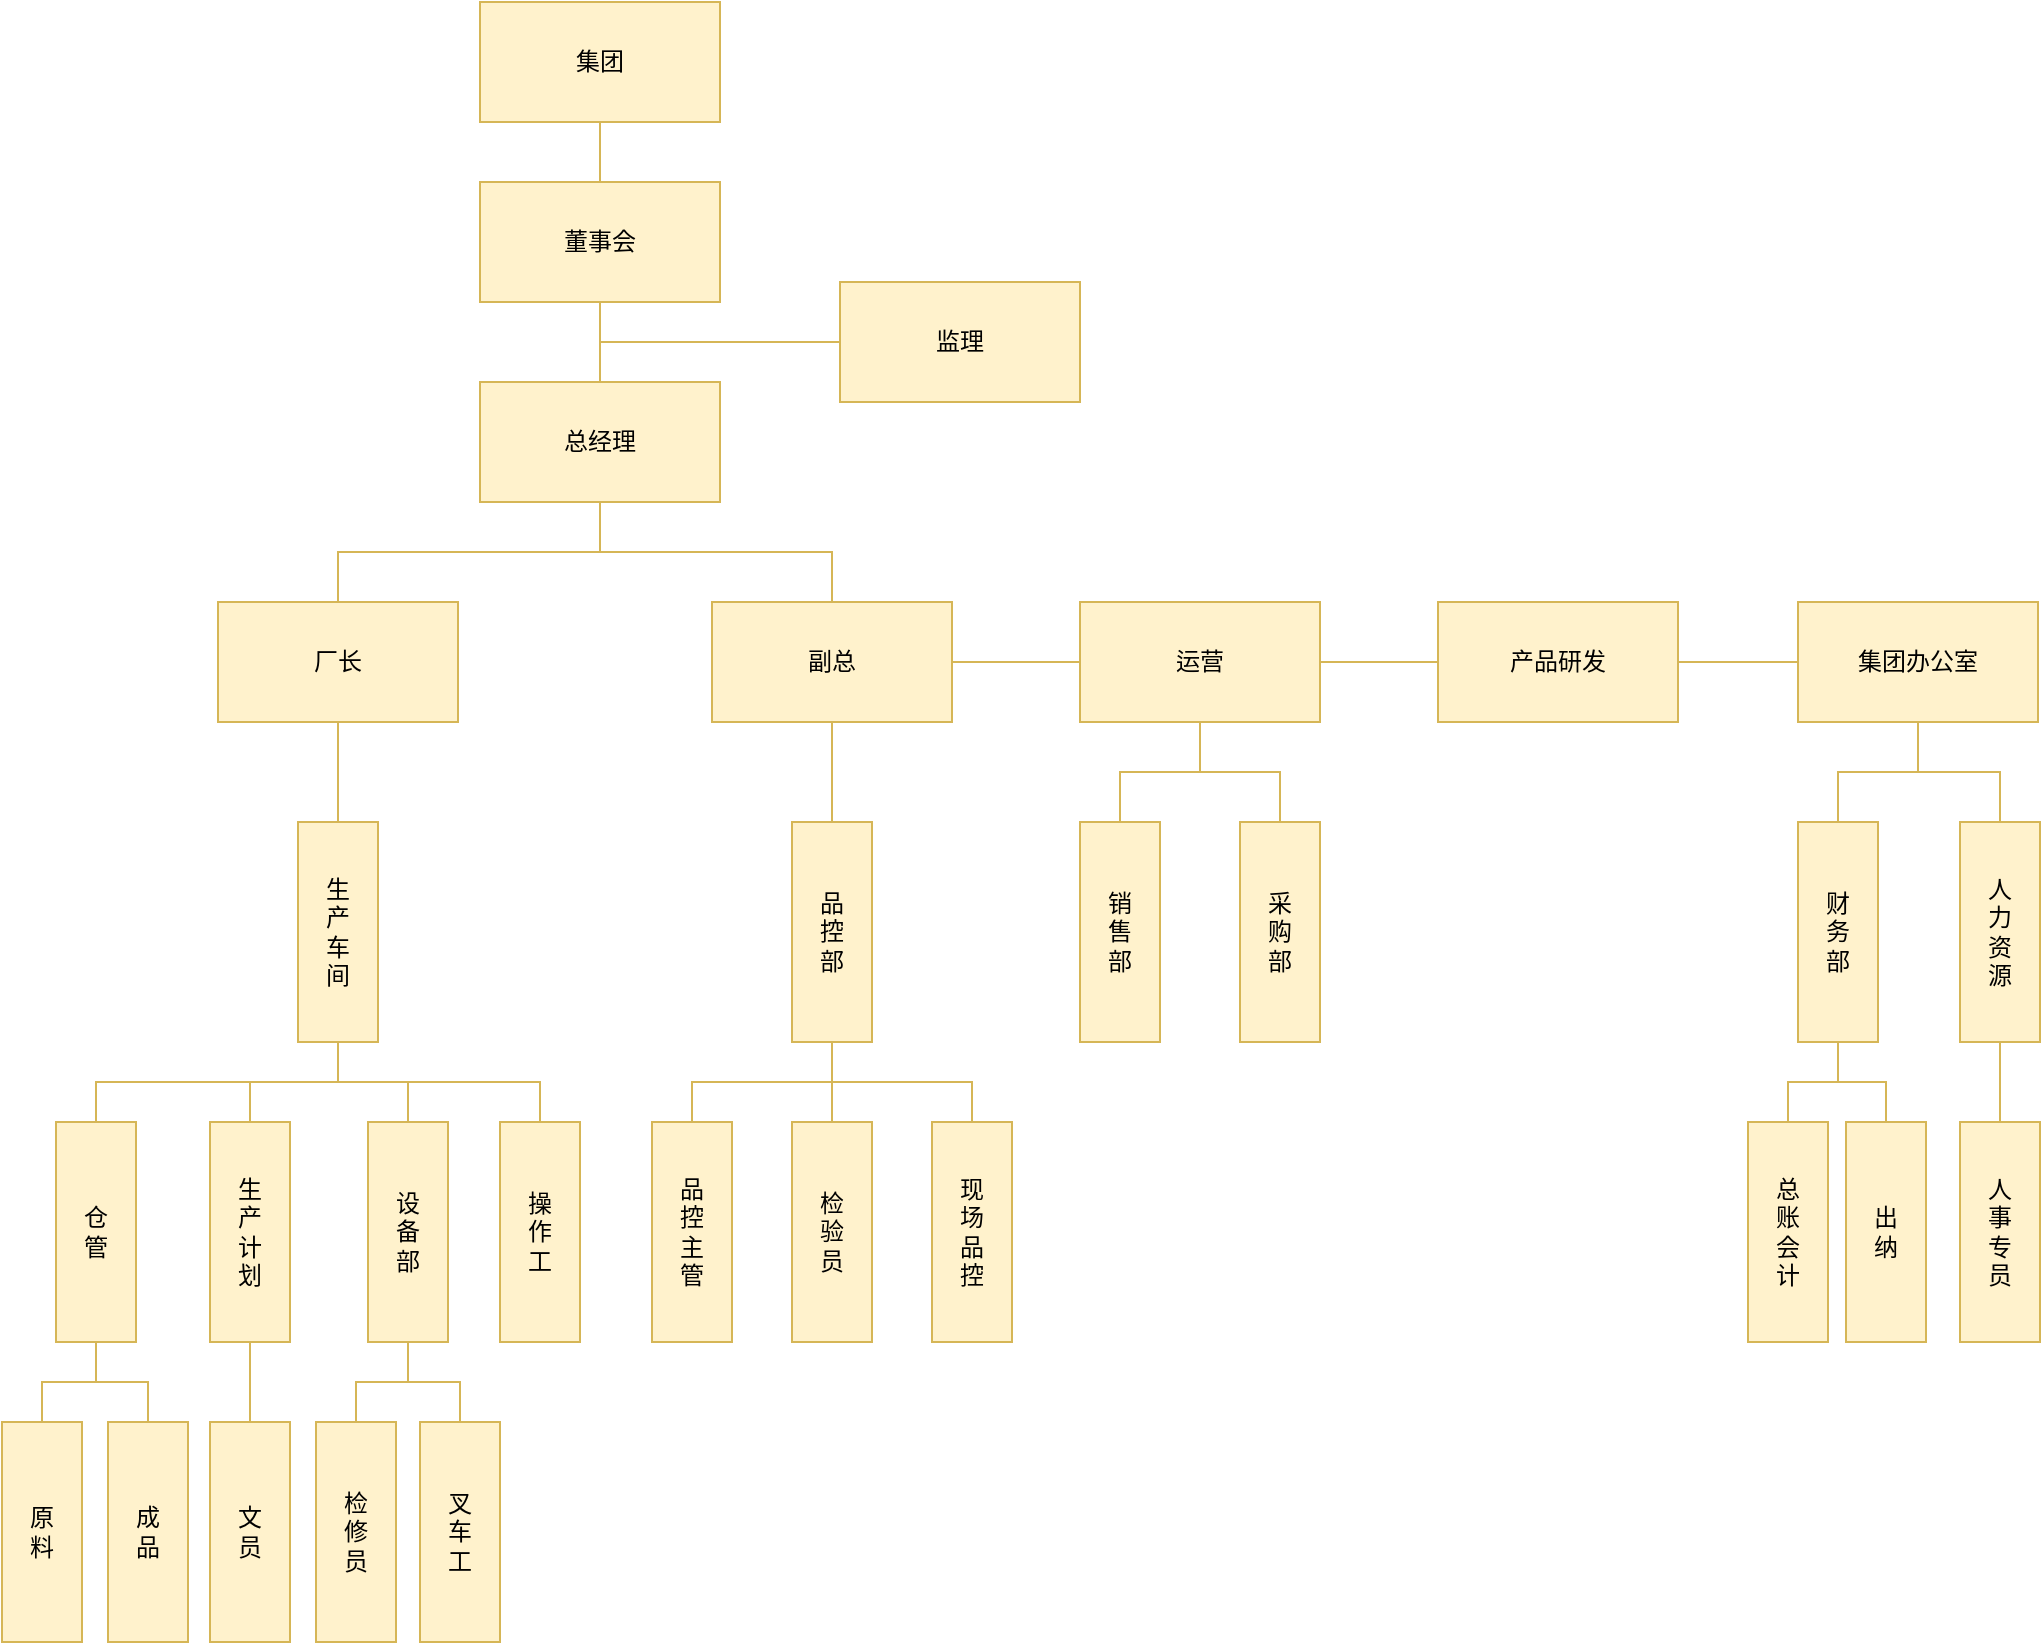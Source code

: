 <mxfile version="20.8.23" type="github">
  <diagram name="第 1 页" id="sqQpHCvgctDliyLKy5rX">
    <mxGraphModel dx="1853" dy="1860" grid="1" gridSize="10" guides="1" tooltips="1" connect="1" arrows="1" fold="1" page="1" pageScale="1" pageWidth="827" pageHeight="1169" math="0" shadow="0">
      <root>
        <mxCell id="0" />
        <mxCell id="1" parent="0" />
        <mxCell id="9nBWldFxYlAShyo2GWVR-32" style="edgeStyle=orthogonalEdgeStyle;rounded=0;orthogonalLoop=1;jettySize=auto;html=1;exitX=0.5;exitY=1;exitDx=0;exitDy=0;fillColor=#fff2cc;strokeColor=#d6b656;endArrow=none;endFill=0;" parent="1" source="nhXdP52gZIE5fKBT5u8z-1" target="G_AN2CLC8beRacx5l1sC-1" edge="1">
          <mxGeometry relative="1" as="geometry" />
        </mxCell>
        <mxCell id="nhXdP52gZIE5fKBT5u8z-1" value="总经理" style="rounded=0;whiteSpace=wrap;html=1;fillColor=#fff2cc;strokeColor=#d6b656;" parent="1" vertex="1">
          <mxGeometry x="233" y="80" width="120" height="60" as="geometry" />
        </mxCell>
        <mxCell id="G_AN2CLC8beRacx5l1sC-3" value="" style="edgeStyle=orthogonalEdgeStyle;rounded=0;orthogonalLoop=1;jettySize=auto;html=1;fillColor=#fff2cc;strokeColor=#d6b656;endArrow=none;endFill=0;startArrow=none;" parent="1" source="ilIW_ljpT0uhWPrlmf1J-7" target="G_AN2CLC8beRacx5l1sC-2" edge="1">
          <mxGeometry relative="1" as="geometry" />
        </mxCell>
        <mxCell id="9nBWldFxYlAShyo2GWVR-15" style="edgeStyle=orthogonalEdgeStyle;rounded=0;orthogonalLoop=1;jettySize=auto;html=1;exitX=0.5;exitY=1;exitDx=0;exitDy=0;entryX=0.5;entryY=0;entryDx=0;entryDy=0;fillColor=#fff2cc;strokeColor=#d6b656;endArrow=none;endFill=0;" parent="1" source="ilIW_ljpT0uhWPrlmf1J-7" target="9nBWldFxYlAShyo2GWVR-13" edge="1">
          <mxGeometry relative="1" as="geometry" />
        </mxCell>
        <mxCell id="G_AN2CLC8beRacx5l1sC-1" value="厂长" style="rounded=0;whiteSpace=wrap;html=1;fillColor=#fff2cc;strokeColor=#d6b656;" parent="1" vertex="1">
          <mxGeometry x="102" y="190" width="120" height="60" as="geometry" />
        </mxCell>
        <mxCell id="9nBWldFxYlAShyo2GWVR-3" value="" style="edgeStyle=orthogonalEdgeStyle;rounded=0;orthogonalLoop=1;jettySize=auto;html=1;fillColor=#fff2cc;strokeColor=#d6b656;endArrow=none;endFill=0;" parent="1" source="G_AN2CLC8beRacx5l1sC-2" target="9nBWldFxYlAShyo2GWVR-2" edge="1">
          <mxGeometry relative="1" as="geometry" />
        </mxCell>
        <mxCell id="9nBWldFxYlAShyo2GWVR-56" style="edgeStyle=orthogonalEdgeStyle;rounded=0;orthogonalLoop=1;jettySize=auto;html=1;exitX=0.5;exitY=1;exitDx=0;exitDy=0;entryX=0.5;entryY=0;entryDx=0;entryDy=0;endArrow=none;endFill=0;fillColor=#fff2cc;strokeColor=#d6b656;" parent="1" source="G_AN2CLC8beRacx5l1sC-2" target="9nBWldFxYlAShyo2GWVR-6" edge="1">
          <mxGeometry relative="1" as="geometry" />
        </mxCell>
        <mxCell id="G_AN2CLC8beRacx5l1sC-2" value="运营" style="rounded=0;whiteSpace=wrap;html=1;fillColor=#fff2cc;strokeColor=#d6b656;" parent="1" vertex="1">
          <mxGeometry x="533" y="190" width="120" height="60" as="geometry" />
        </mxCell>
        <mxCell id="9nBWldFxYlAShyo2GWVR-22" value="" style="edgeStyle=orthogonalEdgeStyle;rounded=0;orthogonalLoop=1;jettySize=auto;html=1;fillColor=#fff2cc;strokeColor=#d6b656;endArrow=none;endFill=0;" parent="1" source="9nBWldFxYlAShyo2GWVR-1" target="nhXdP52gZIE5fKBT5u8z-1" edge="1">
          <mxGeometry relative="1" as="geometry" />
        </mxCell>
        <mxCell id="9nBWldFxYlAShyo2GWVR-1" value="董事会" style="rounded=0;whiteSpace=wrap;html=1;fillColor=#fff2cc;strokeColor=#d6b656;" parent="1" vertex="1">
          <mxGeometry x="233" y="-20" width="120" height="60" as="geometry" />
        </mxCell>
        <mxCell id="9nBWldFxYlAShyo2GWVR-5" value="" style="edgeStyle=orthogonalEdgeStyle;rounded=0;orthogonalLoop=1;jettySize=auto;html=1;fillColor=#fff2cc;strokeColor=#d6b656;endArrow=none;endFill=0;" parent="1" source="9nBWldFxYlAShyo2GWVR-2" target="9nBWldFxYlAShyo2GWVR-4" edge="1">
          <mxGeometry relative="1" as="geometry" />
        </mxCell>
        <mxCell id="9nBWldFxYlAShyo2GWVR-2" value="产品研发" style="rounded=0;whiteSpace=wrap;html=1;fillColor=#fff2cc;strokeColor=#d6b656;" parent="1" vertex="1">
          <mxGeometry x="712" y="190" width="120" height="60" as="geometry" />
        </mxCell>
        <mxCell id="9nBWldFxYlAShyo2GWVR-33" style="edgeStyle=orthogonalEdgeStyle;rounded=0;orthogonalLoop=1;jettySize=auto;html=1;exitX=0.5;exitY=1;exitDx=0;exitDy=0;entryX=0.5;entryY=0;entryDx=0;entryDy=0;fillColor=#fff2cc;strokeColor=#d6b656;endArrow=none;endFill=0;" parent="1" source="9nBWldFxYlAShyo2GWVR-4" target="9nBWldFxYlAShyo2GWVR-24" edge="1">
          <mxGeometry relative="1" as="geometry" />
        </mxCell>
        <mxCell id="9nBWldFxYlAShyo2GWVR-34" style="edgeStyle=orthogonalEdgeStyle;rounded=0;orthogonalLoop=1;jettySize=auto;html=1;exitX=0.5;exitY=1;exitDx=0;exitDy=0;entryX=0.5;entryY=0;entryDx=0;entryDy=0;fillColor=#fff2cc;strokeColor=#d6b656;endArrow=none;endFill=0;" parent="1" source="9nBWldFxYlAShyo2GWVR-4" target="9nBWldFxYlAShyo2GWVR-23" edge="1">
          <mxGeometry relative="1" as="geometry" />
        </mxCell>
        <mxCell id="9nBWldFxYlAShyo2GWVR-4" value="集团办公室" style="rounded=0;whiteSpace=wrap;html=1;fillColor=#fff2cc;strokeColor=#d6b656;" parent="1" vertex="1">
          <mxGeometry x="892" y="190" width="120" height="60" as="geometry" />
        </mxCell>
        <mxCell id="9nBWldFxYlAShyo2GWVR-6" value="销&lt;br&gt;售&lt;br&gt;部" style="rounded=0;whiteSpace=wrap;html=1;fillColor=#fff2cc;strokeColor=#d6b656;" parent="1" vertex="1">
          <mxGeometry x="533" y="300" width="40" height="110" as="geometry" />
        </mxCell>
        <mxCell id="9nBWldFxYlAShyo2GWVR-12" style="edgeStyle=orthogonalEdgeStyle;rounded=0;orthogonalLoop=1;jettySize=auto;html=1;fillColor=#fff2cc;strokeColor=#d6b656;endArrow=none;endFill=0;" parent="1" source="9nBWldFxYlAShyo2GWVR-11" target="G_AN2CLC8beRacx5l1sC-2" edge="1">
          <mxGeometry relative="1" as="geometry" />
        </mxCell>
        <mxCell id="9nBWldFxYlAShyo2GWVR-11" value="采&lt;br&gt;购&lt;br&gt;部" style="rounded=0;whiteSpace=wrap;html=1;fillColor=#fff2cc;strokeColor=#d6b656;" parent="1" vertex="1">
          <mxGeometry x="613" y="300" width="40" height="110" as="geometry" />
        </mxCell>
        <mxCell id="9nBWldFxYlAShyo2GWVR-38" style="edgeStyle=orthogonalEdgeStyle;rounded=0;orthogonalLoop=1;jettySize=auto;html=1;exitX=0.5;exitY=1;exitDx=0;exitDy=0;entryX=0.5;entryY=0;entryDx=0;entryDy=0;fillColor=#fff2cc;strokeColor=#d6b656;endArrow=none;endFill=0;" parent="1" source="9nBWldFxYlAShyo2GWVR-13" target="9nBWldFxYlAShyo2GWVR-21" edge="1">
          <mxGeometry relative="1" as="geometry" />
        </mxCell>
        <mxCell id="9nBWldFxYlAShyo2GWVR-39" style="edgeStyle=orthogonalEdgeStyle;rounded=0;orthogonalLoop=1;jettySize=auto;html=1;exitX=0.5;exitY=1;exitDx=0;exitDy=0;entryX=0.5;entryY=0;entryDx=0;entryDy=0;fillColor=#fff2cc;strokeColor=#d6b656;endArrow=none;endFill=0;" parent="1" source="9nBWldFxYlAShyo2GWVR-13" target="9nBWldFxYlAShyo2GWVR-28" edge="1">
          <mxGeometry relative="1" as="geometry" />
        </mxCell>
        <mxCell id="9nBWldFxYlAShyo2GWVR-40" style="edgeStyle=orthogonalEdgeStyle;rounded=0;orthogonalLoop=1;jettySize=auto;html=1;exitX=0.5;exitY=1;exitDx=0;exitDy=0;entryX=0.5;entryY=0;entryDx=0;entryDy=0;fillColor=#fff2cc;strokeColor=#d6b656;endArrow=none;endFill=0;" parent="1" source="9nBWldFxYlAShyo2GWVR-13" target="9nBWldFxYlAShyo2GWVR-29" edge="1">
          <mxGeometry relative="1" as="geometry" />
        </mxCell>
        <mxCell id="9nBWldFxYlAShyo2GWVR-13" value="品&lt;br&gt;控&lt;br&gt;部" style="rounded=0;whiteSpace=wrap;html=1;fillColor=#fff2cc;strokeColor=#d6b656;" parent="1" vertex="1">
          <mxGeometry x="389" y="300" width="40" height="110" as="geometry" />
        </mxCell>
        <mxCell id="9nBWldFxYlAShyo2GWVR-41" style="edgeStyle=orthogonalEdgeStyle;rounded=0;orthogonalLoop=1;jettySize=auto;html=1;exitX=0.5;exitY=1;exitDx=0;exitDy=0;fillColor=#fff2cc;strokeColor=#d6b656;endArrow=none;endFill=0;" parent="1" source="9nBWldFxYlAShyo2GWVR-16" target="9nBWldFxYlAShyo2GWVR-18" edge="1">
          <mxGeometry relative="1" as="geometry" />
        </mxCell>
        <mxCell id="9nBWldFxYlAShyo2GWVR-42" style="edgeStyle=orthogonalEdgeStyle;rounded=0;orthogonalLoop=1;jettySize=auto;html=1;exitX=0.5;exitY=1;exitDx=0;exitDy=0;entryX=0.5;entryY=0;entryDx=0;entryDy=0;fillColor=#fff2cc;strokeColor=#d6b656;endArrow=none;endFill=0;" parent="1" source="9nBWldFxYlAShyo2GWVR-16" target="9nBWldFxYlAShyo2GWVR-19" edge="1">
          <mxGeometry relative="1" as="geometry" />
        </mxCell>
        <mxCell id="9nBWldFxYlAShyo2GWVR-43" style="edgeStyle=orthogonalEdgeStyle;rounded=0;orthogonalLoop=1;jettySize=auto;html=1;exitX=0.5;exitY=1;exitDx=0;exitDy=0;fillColor=#fff2cc;strokeColor=#d6b656;endArrow=none;endFill=0;" parent="1" source="9nBWldFxYlAShyo2GWVR-16" target="9nBWldFxYlAShyo2GWVR-20" edge="1">
          <mxGeometry relative="1" as="geometry" />
        </mxCell>
        <mxCell id="ilIW_ljpT0uhWPrlmf1J-9" style="edgeStyle=orthogonalEdgeStyle;rounded=0;orthogonalLoop=1;jettySize=auto;html=1;exitX=0.5;exitY=0;exitDx=0;exitDy=0;entryX=0.5;entryY=1;entryDx=0;entryDy=0;endArrow=none;endFill=0;fillColor=#fff2cc;strokeColor=#d6b656;" parent="1" source="9nBWldFxYlAShyo2GWVR-16" target="G_AN2CLC8beRacx5l1sC-1" edge="1">
          <mxGeometry relative="1" as="geometry" />
        </mxCell>
        <mxCell id="9nBWldFxYlAShyo2GWVR-16" value="生&lt;br&gt;产&lt;br&gt;车&lt;br&gt;间" style="rounded=0;whiteSpace=wrap;html=1;fillColor=#fff2cc;strokeColor=#d6b656;" parent="1" vertex="1">
          <mxGeometry x="142" y="300" width="40" height="110" as="geometry" />
        </mxCell>
        <mxCell id="9nBWldFxYlAShyo2GWVR-44" style="edgeStyle=orthogonalEdgeStyle;rounded=0;orthogonalLoop=1;jettySize=auto;html=1;exitX=0.5;exitY=1;exitDx=0;exitDy=0;entryX=0.5;entryY=0;entryDx=0;entryDy=0;fillColor=#fff2cc;strokeColor=#d6b656;endArrow=none;endFill=0;" parent="1" source="9nBWldFxYlAShyo2GWVR-18" target="9nBWldFxYlAShyo2GWVR-30" edge="1">
          <mxGeometry relative="1" as="geometry" />
        </mxCell>
        <mxCell id="9nBWldFxYlAShyo2GWVR-45" style="edgeStyle=orthogonalEdgeStyle;rounded=0;orthogonalLoop=1;jettySize=auto;html=1;exitX=0.5;exitY=1;exitDx=0;exitDy=0;entryX=0.5;entryY=0;entryDx=0;entryDy=0;fillColor=#fff2cc;strokeColor=#d6b656;endArrow=none;endFill=0;" parent="1" source="9nBWldFxYlAShyo2GWVR-18" target="9nBWldFxYlAShyo2GWVR-31" edge="1">
          <mxGeometry relative="1" as="geometry">
            <mxPoint x="-80" y="575" as="targetPoint" />
          </mxGeometry>
        </mxCell>
        <mxCell id="9nBWldFxYlAShyo2GWVR-18" value="仓&lt;br&gt;管" style="rounded=0;whiteSpace=wrap;html=1;fillColor=#fff2cc;strokeColor=#d6b656;" parent="1" vertex="1">
          <mxGeometry x="21" y="450" width="40" height="110" as="geometry" />
        </mxCell>
        <mxCell id="9nBWldFxYlAShyo2GWVR-49" style="edgeStyle=orthogonalEdgeStyle;rounded=0;orthogonalLoop=1;jettySize=auto;html=1;exitX=0.5;exitY=1;exitDx=0;exitDy=0;fillColor=#fff2cc;strokeColor=#d6b656;endArrow=none;endFill=0;" parent="1" source="9nBWldFxYlAShyo2GWVR-19" target="9nBWldFxYlAShyo2GWVR-48" edge="1">
          <mxGeometry relative="1" as="geometry" />
        </mxCell>
        <mxCell id="9nBWldFxYlAShyo2GWVR-19" value="生&lt;br&gt;产&lt;br&gt;计&lt;br&gt;划" style="rounded=0;whiteSpace=wrap;html=1;fillColor=#fff2cc;strokeColor=#d6b656;" parent="1" vertex="1">
          <mxGeometry x="98" y="450" width="40" height="110" as="geometry" />
        </mxCell>
        <mxCell id="9nBWldFxYlAShyo2GWVR-65" style="edgeStyle=orthogonalEdgeStyle;rounded=0;orthogonalLoop=1;jettySize=auto;html=1;exitX=0.5;exitY=1;exitDx=0;exitDy=0;entryX=0.5;entryY=0;entryDx=0;entryDy=0;strokeColor=#d6b656;endArrow=none;endFill=0;fillColor=#fff2cc;" parent="1" source="9nBWldFxYlAShyo2GWVR-20" target="9nBWldFxYlAShyo2GWVR-63" edge="1">
          <mxGeometry relative="1" as="geometry" />
        </mxCell>
        <mxCell id="9nBWldFxYlAShyo2GWVR-66" style="edgeStyle=orthogonalEdgeStyle;rounded=0;orthogonalLoop=1;jettySize=auto;html=1;exitX=0.5;exitY=1;exitDx=0;exitDy=0;entryX=0.5;entryY=0;entryDx=0;entryDy=0;strokeColor=#d6b656;endArrow=none;endFill=0;fillColor=#fff2cc;" parent="1" source="9nBWldFxYlAShyo2GWVR-20" target="9nBWldFxYlAShyo2GWVR-64" edge="1">
          <mxGeometry relative="1" as="geometry" />
        </mxCell>
        <mxCell id="9nBWldFxYlAShyo2GWVR-20" value="设&lt;br&gt;备&lt;br&gt;部" style="rounded=0;whiteSpace=wrap;html=1;fillColor=#fff2cc;strokeColor=#d6b656;" parent="1" vertex="1">
          <mxGeometry x="177" y="450" width="40" height="110" as="geometry" />
        </mxCell>
        <mxCell id="9nBWldFxYlAShyo2GWVR-21" value="品&lt;br&gt;控&lt;br&gt;主&lt;br&gt;管" style="rounded=0;whiteSpace=wrap;html=1;fillColor=#fff2cc;strokeColor=#d6b656;" parent="1" vertex="1">
          <mxGeometry x="319" y="450" width="40" height="110" as="geometry" />
        </mxCell>
        <mxCell id="9nBWldFxYlAShyo2GWVR-61" style="edgeStyle=orthogonalEdgeStyle;rounded=0;orthogonalLoop=1;jettySize=auto;html=1;exitX=0.5;exitY=1;exitDx=0;exitDy=0;entryX=0.5;entryY=0;entryDx=0;entryDy=0;strokeColor=#d6b656;endArrow=none;endFill=0;fillColor=#fff2cc;" parent="1" source="9nBWldFxYlAShyo2GWVR-23" target="9nBWldFxYlAShyo2GWVR-27" edge="1">
          <mxGeometry relative="1" as="geometry" />
        </mxCell>
        <mxCell id="9nBWldFxYlAShyo2GWVR-23" value="人&lt;br&gt;力&lt;br&gt;资&lt;br&gt;源" style="rounded=0;whiteSpace=wrap;html=1;fillColor=#fff2cc;strokeColor=#d6b656;" parent="1" vertex="1">
          <mxGeometry x="973" y="300" width="40" height="110" as="geometry" />
        </mxCell>
        <mxCell id="9nBWldFxYlAShyo2GWVR-35" style="edgeStyle=orthogonalEdgeStyle;rounded=0;orthogonalLoop=1;jettySize=auto;html=1;exitX=0.5;exitY=1;exitDx=0;exitDy=0;fillColor=#fff2cc;strokeColor=#d6b656;endArrow=none;endFill=0;" parent="1" source="9nBWldFxYlAShyo2GWVR-24" target="9nBWldFxYlAShyo2GWVR-25" edge="1">
          <mxGeometry relative="1" as="geometry" />
        </mxCell>
        <mxCell id="9nBWldFxYlAShyo2GWVR-36" style="edgeStyle=orthogonalEdgeStyle;rounded=0;orthogonalLoop=1;jettySize=auto;html=1;exitX=0.5;exitY=1;exitDx=0;exitDy=0;entryX=0.5;entryY=0;entryDx=0;entryDy=0;fillColor=#fff2cc;strokeColor=#d6b656;endArrow=none;endFill=0;" parent="1" source="9nBWldFxYlAShyo2GWVR-24" target="9nBWldFxYlAShyo2GWVR-26" edge="1">
          <mxGeometry relative="1" as="geometry" />
        </mxCell>
        <mxCell id="9nBWldFxYlAShyo2GWVR-24" value="财&lt;br&gt;务&lt;br&gt;部" style="rounded=0;whiteSpace=wrap;html=1;fillColor=#fff2cc;strokeColor=#d6b656;" parent="1" vertex="1">
          <mxGeometry x="892" y="300" width="40" height="110" as="geometry" />
        </mxCell>
        <mxCell id="9nBWldFxYlAShyo2GWVR-25" value="总&lt;br&gt;账&lt;br&gt;会&lt;br&gt;计" style="rounded=0;whiteSpace=wrap;html=1;fillColor=#fff2cc;strokeColor=#d6b656;" parent="1" vertex="1">
          <mxGeometry x="867" y="450" width="40" height="110" as="geometry" />
        </mxCell>
        <mxCell id="9nBWldFxYlAShyo2GWVR-26" value="出&lt;br&gt;纳" style="rounded=0;whiteSpace=wrap;html=1;fillColor=#fff2cc;strokeColor=#d6b656;" parent="1" vertex="1">
          <mxGeometry x="916" y="450" width="40" height="110" as="geometry" />
        </mxCell>
        <mxCell id="9nBWldFxYlAShyo2GWVR-27" value="人&lt;br&gt;事&lt;br&gt;专&lt;br&gt;员" style="rounded=0;whiteSpace=wrap;html=1;fillColor=#fff2cc;strokeColor=#d6b656;" parent="1" vertex="1">
          <mxGeometry x="973" y="450" width="40" height="110" as="geometry" />
        </mxCell>
        <mxCell id="9nBWldFxYlAShyo2GWVR-28" value="检&lt;br&gt;验&lt;br&gt;员" style="rounded=0;whiteSpace=wrap;html=1;fillColor=#fff2cc;strokeColor=#d6b656;" parent="1" vertex="1">
          <mxGeometry x="389" y="450" width="40" height="110" as="geometry" />
        </mxCell>
        <mxCell id="9nBWldFxYlAShyo2GWVR-29" value="现&lt;br&gt;场&lt;br&gt;品&lt;br&gt;控" style="rounded=0;whiteSpace=wrap;html=1;fillColor=#fff2cc;strokeColor=#d6b656;" parent="1" vertex="1">
          <mxGeometry x="459" y="450" width="40" height="110" as="geometry" />
        </mxCell>
        <mxCell id="9nBWldFxYlAShyo2GWVR-30" value="原&lt;br&gt;料" style="rounded=0;whiteSpace=wrap;html=1;fillColor=#fff2cc;strokeColor=#d6b656;align=center;verticalAlign=middle;" parent="1" vertex="1">
          <mxGeometry x="-6" y="600" width="40" height="110" as="geometry" />
        </mxCell>
        <mxCell id="9nBWldFxYlAShyo2GWVR-31" value="成&lt;br&gt;品" style="rounded=0;whiteSpace=wrap;html=1;fillColor=#fff2cc;strokeColor=#d6b656;align=center;verticalAlign=middle;" parent="1" vertex="1">
          <mxGeometry x="47" y="600" width="40" height="110" as="geometry" />
        </mxCell>
        <mxCell id="9nBWldFxYlAShyo2GWVR-48" value="文&lt;br&gt;员" style="rounded=0;whiteSpace=wrap;html=1;fillColor=#fff2cc;strokeColor=#d6b656;align=center;verticalAlign=middle;" parent="1" vertex="1">
          <mxGeometry x="98" y="600" width="40" height="110" as="geometry" />
        </mxCell>
        <mxCell id="9nBWldFxYlAShyo2GWVR-63" value="检&lt;br&gt;修&lt;br&gt;员" style="rounded=0;whiteSpace=wrap;html=1;fillColor=#fff2cc;strokeColor=#d6b656;align=center;verticalAlign=middle;" parent="1" vertex="1">
          <mxGeometry x="151" y="600" width="40" height="110" as="geometry" />
        </mxCell>
        <mxCell id="9nBWldFxYlAShyo2GWVR-64" value="叉&lt;br&gt;车&lt;br&gt;工" style="rounded=0;whiteSpace=wrap;html=1;fillColor=#fff2cc;strokeColor=#d6b656;align=center;verticalAlign=middle;" parent="1" vertex="1">
          <mxGeometry x="203" y="600" width="40" height="110" as="geometry" />
        </mxCell>
        <mxCell id="ilIW_ljpT0uhWPrlmf1J-44" style="edgeStyle=orthogonalEdgeStyle;rounded=0;orthogonalLoop=1;jettySize=auto;html=1;exitX=0.5;exitY=1;exitDx=0;exitDy=0;entryX=0.5;entryY=0;entryDx=0;entryDy=0;endArrow=none;endFill=0;fillColor=#fff2cc;strokeColor=#d6b656;" parent="1" source="ilIW_ljpT0uhWPrlmf1J-1" target="9nBWldFxYlAShyo2GWVR-1" edge="1">
          <mxGeometry relative="1" as="geometry" />
        </mxCell>
        <mxCell id="ilIW_ljpT0uhWPrlmf1J-1" value="集团" style="rounded=0;whiteSpace=wrap;html=1;fillColor=#fff2cc;strokeColor=#d6b656;" parent="1" vertex="1">
          <mxGeometry x="233" y="-110" width="120" height="60" as="geometry" />
        </mxCell>
        <mxCell id="ilIW_ljpT0uhWPrlmf1J-4" style="edgeStyle=none;rounded=0;orthogonalLoop=1;jettySize=auto;html=1;exitX=0;exitY=0.5;exitDx=0;exitDy=0;endArrow=none;endFill=0;fillColor=#fff2cc;strokeColor=#d6b656;" parent="1" source="ilIW_ljpT0uhWPrlmf1J-3" edge="1">
          <mxGeometry relative="1" as="geometry">
            <mxPoint x="293" y="60" as="targetPoint" />
          </mxGeometry>
        </mxCell>
        <mxCell id="ilIW_ljpT0uhWPrlmf1J-3" value="监理" style="rounded=0;whiteSpace=wrap;html=1;fillColor=#fff2cc;strokeColor=#d6b656;" parent="1" vertex="1">
          <mxGeometry x="413" y="30" width="120" height="60" as="geometry" />
        </mxCell>
        <mxCell id="SPiXCdaH_PkydTj0pLrt-1" style="edgeStyle=orthogonalEdgeStyle;rounded=0;orthogonalLoop=1;jettySize=auto;html=1;exitX=0.5;exitY=0;exitDx=0;exitDy=0;fillColor=#fff2cc;strokeColor=#d6b656;endArrow=none;endFill=0;" edge="1" parent="1" source="ilIW_ljpT0uhWPrlmf1J-7" target="nhXdP52gZIE5fKBT5u8z-1">
          <mxGeometry relative="1" as="geometry" />
        </mxCell>
        <mxCell id="ilIW_ljpT0uhWPrlmf1J-7" value="副总" style="rounded=0;whiteSpace=wrap;html=1;fillColor=#fff2cc;strokeColor=#d6b656;" parent="1" vertex="1">
          <mxGeometry x="349" y="190" width="120" height="60" as="geometry" />
        </mxCell>
        <mxCell id="ilIW_ljpT0uhWPrlmf1J-43" style="edgeStyle=orthogonalEdgeStyle;rounded=0;orthogonalLoop=1;jettySize=auto;html=1;exitX=0.5;exitY=0;exitDx=0;exitDy=0;entryX=0.5;entryY=1;entryDx=0;entryDy=0;endArrow=none;endFill=0;fillColor=#fff2cc;strokeColor=#d6b656;" parent="1" source="ilIW_ljpT0uhWPrlmf1J-42" target="9nBWldFxYlAShyo2GWVR-16" edge="1">
          <mxGeometry relative="1" as="geometry" />
        </mxCell>
        <mxCell id="ilIW_ljpT0uhWPrlmf1J-42" value="操&lt;br&gt;作&lt;br&gt;工" style="rounded=0;whiteSpace=wrap;html=1;fillColor=#fff2cc;strokeColor=#d6b656;" parent="1" vertex="1">
          <mxGeometry x="243" y="450" width="40" height="110" as="geometry" />
        </mxCell>
      </root>
    </mxGraphModel>
  </diagram>
</mxfile>
